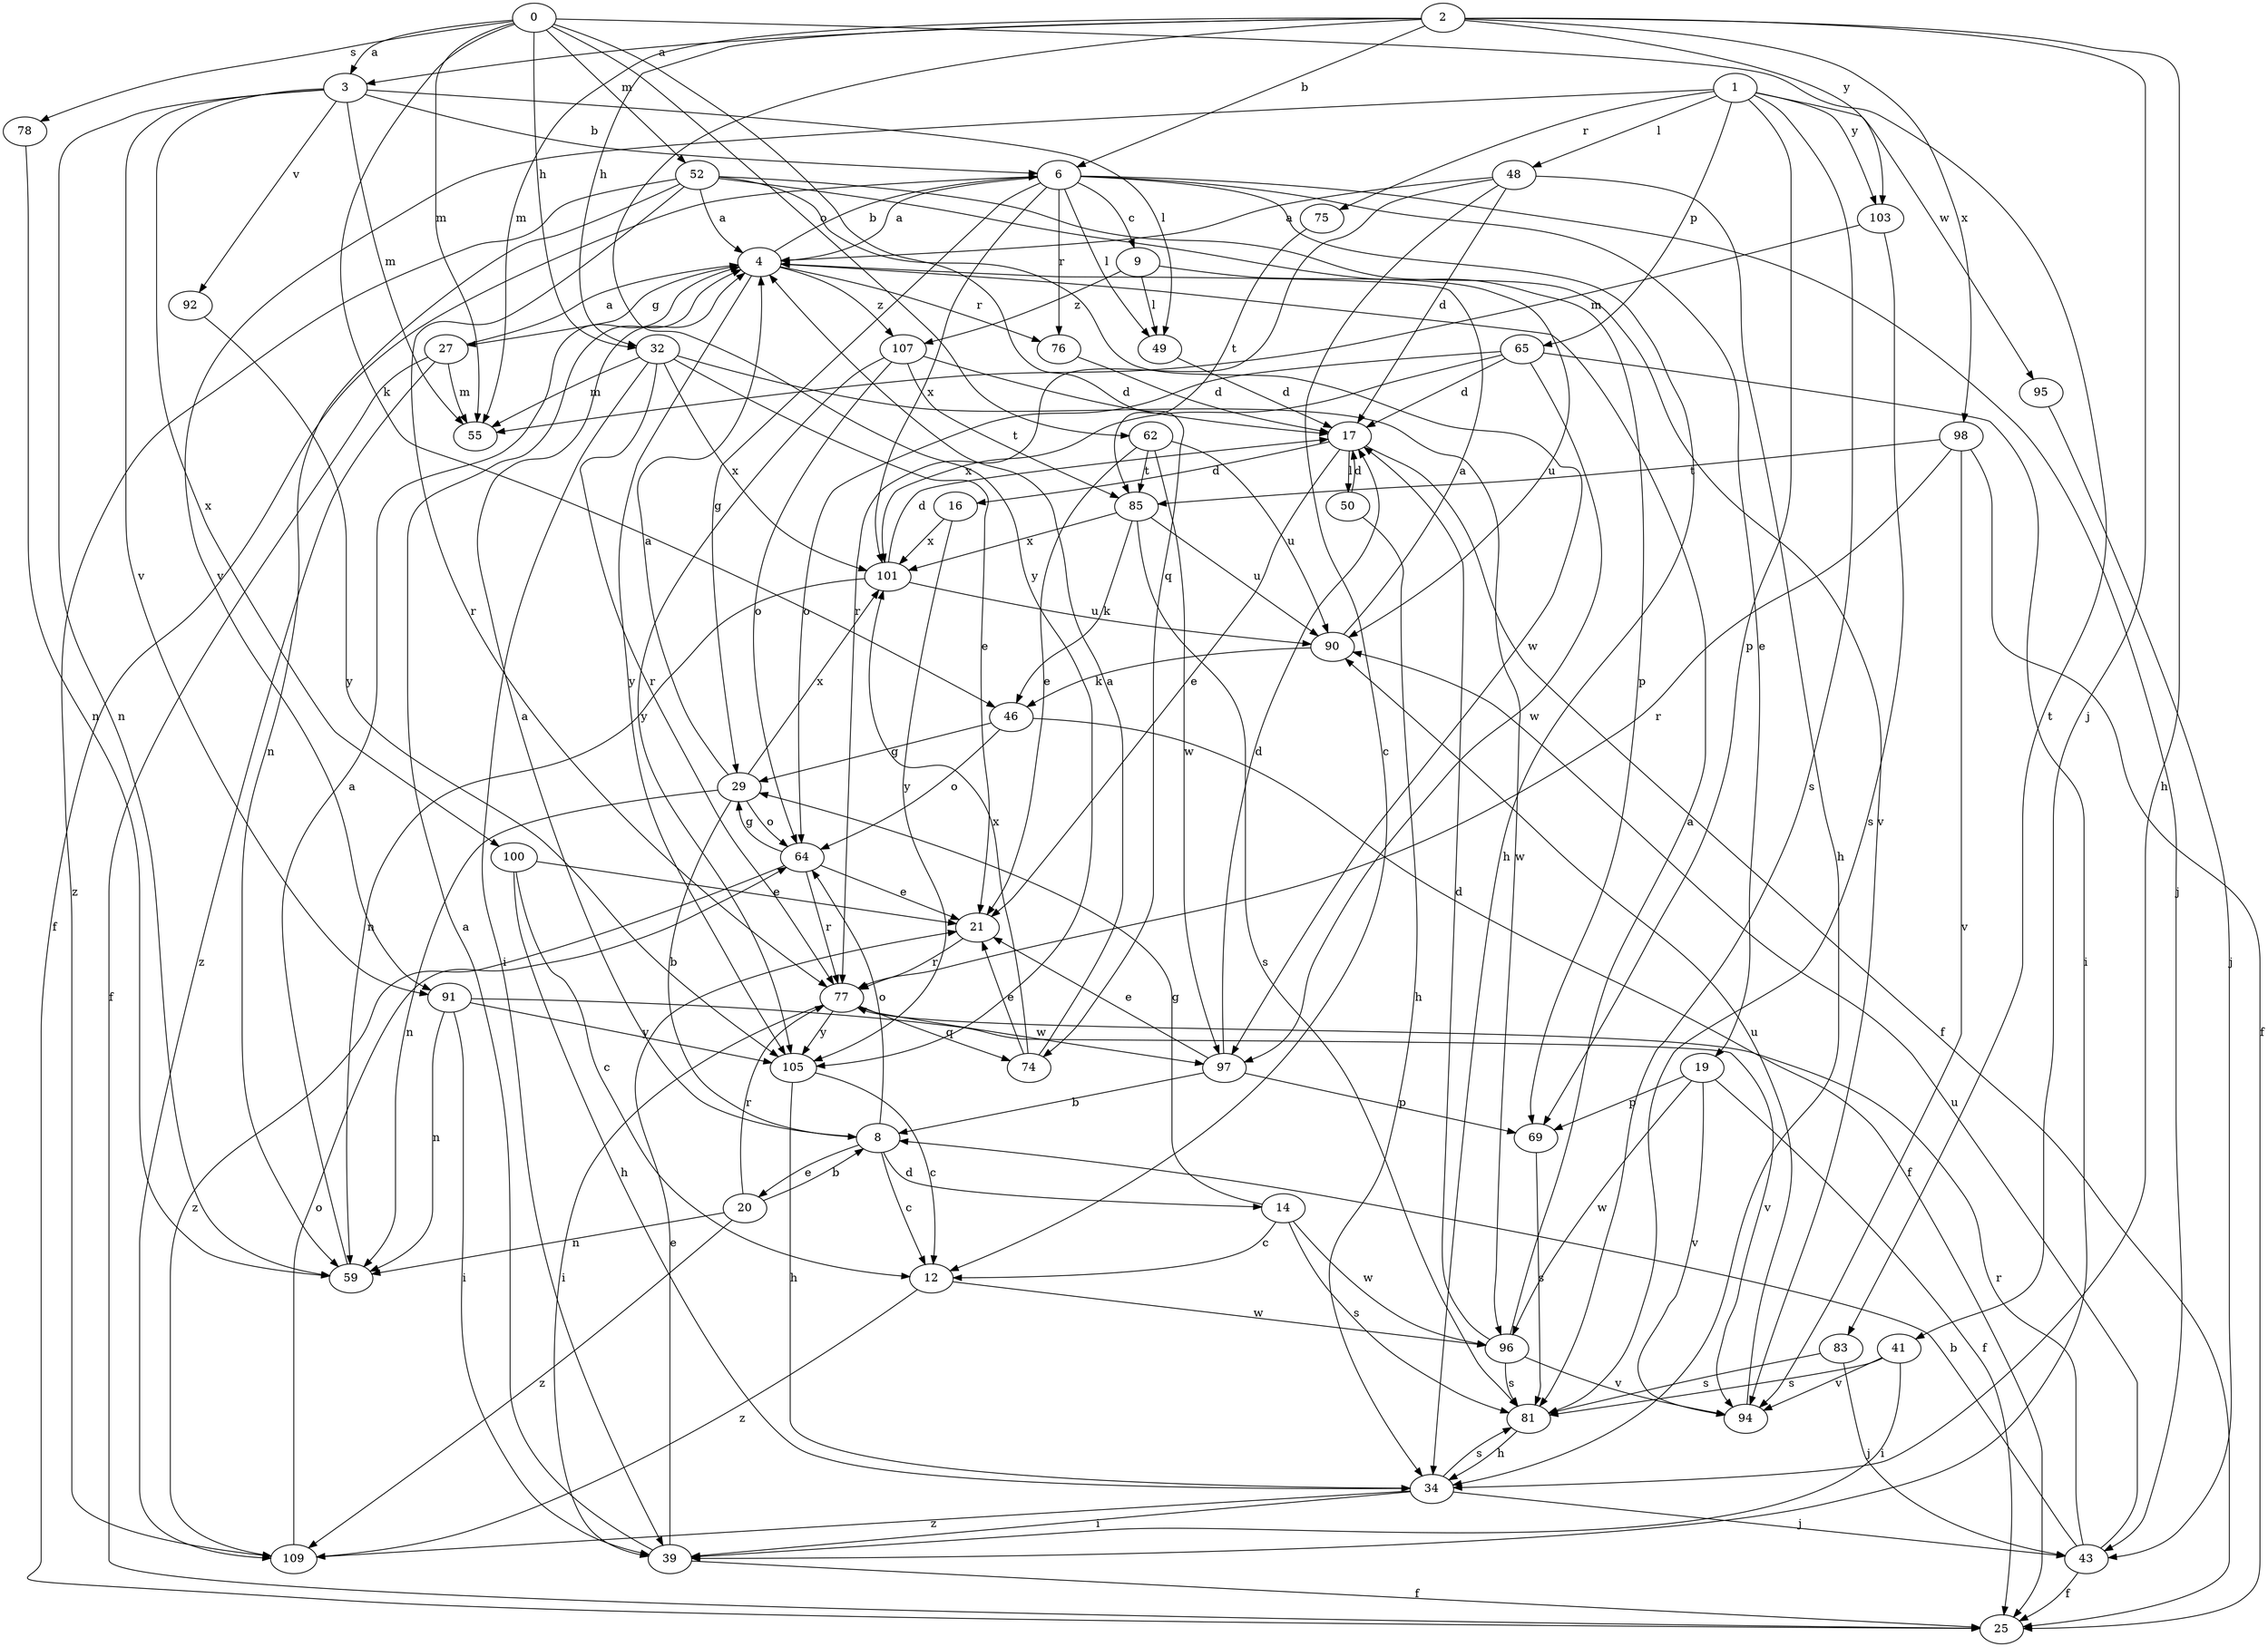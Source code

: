 strict digraph  {
0;
1;
2;
3;
4;
6;
8;
9;
12;
14;
16;
17;
19;
20;
21;
25;
27;
29;
32;
34;
39;
41;
43;
46;
48;
49;
50;
52;
55;
59;
62;
64;
65;
69;
74;
75;
76;
77;
78;
81;
83;
85;
90;
91;
92;
94;
95;
96;
97;
98;
100;
101;
103;
105;
107;
109;
0 -> 3  [label=a];
0 -> 32  [label=h];
0 -> 46  [label=k];
0 -> 52  [label=m];
0 -> 55  [label=m];
0 -> 62  [label=o];
0 -> 74  [label=q];
0 -> 78  [label=s];
0 -> 83  [label=t];
1 -> 48  [label=l];
1 -> 65  [label=p];
1 -> 69  [label=p];
1 -> 75  [label=r];
1 -> 81  [label=s];
1 -> 91  [label=v];
1 -> 95  [label=w];
1 -> 103  [label=y];
2 -> 3  [label=a];
2 -> 6  [label=b];
2 -> 32  [label=h];
2 -> 34  [label=h];
2 -> 41  [label=j];
2 -> 55  [label=m];
2 -> 98  [label=x];
2 -> 103  [label=y];
2 -> 105  [label=y];
3 -> 6  [label=b];
3 -> 49  [label=l];
3 -> 55  [label=m];
3 -> 59  [label=n];
3 -> 91  [label=v];
3 -> 92  [label=v];
3 -> 100  [label=x];
4 -> 6  [label=b];
4 -> 27  [label=g];
4 -> 76  [label=r];
4 -> 105  [label=y];
4 -> 107  [label=z];
6 -> 4  [label=a];
6 -> 9  [label=c];
6 -> 19  [label=e];
6 -> 25  [label=f];
6 -> 29  [label=g];
6 -> 34  [label=h];
6 -> 43  [label=j];
6 -> 49  [label=l];
6 -> 76  [label=r];
6 -> 101  [label=x];
8 -> 4  [label=a];
8 -> 12  [label=c];
8 -> 14  [label=d];
8 -> 20  [label=e];
8 -> 64  [label=o];
9 -> 49  [label=l];
9 -> 90  [label=u];
9 -> 107  [label=z];
12 -> 96  [label=w];
12 -> 109  [label=z];
14 -> 12  [label=c];
14 -> 29  [label=g];
14 -> 81  [label=s];
14 -> 96  [label=w];
16 -> 101  [label=x];
16 -> 105  [label=y];
17 -> 16  [label=d];
17 -> 21  [label=e];
17 -> 25  [label=f];
17 -> 50  [label=l];
19 -> 25  [label=f];
19 -> 69  [label=p];
19 -> 94  [label=v];
19 -> 96  [label=w];
20 -> 8  [label=b];
20 -> 59  [label=n];
20 -> 77  [label=r];
20 -> 109  [label=z];
21 -> 77  [label=r];
27 -> 4  [label=a];
27 -> 25  [label=f];
27 -> 55  [label=m];
27 -> 109  [label=z];
29 -> 4  [label=a];
29 -> 8  [label=b];
29 -> 59  [label=n];
29 -> 64  [label=o];
29 -> 101  [label=x];
32 -> 21  [label=e];
32 -> 39  [label=i];
32 -> 55  [label=m];
32 -> 77  [label=r];
32 -> 96  [label=w];
32 -> 101  [label=x];
34 -> 39  [label=i];
34 -> 43  [label=j];
34 -> 81  [label=s];
34 -> 109  [label=z];
39 -> 4  [label=a];
39 -> 21  [label=e];
39 -> 25  [label=f];
41 -> 39  [label=i];
41 -> 81  [label=s];
41 -> 94  [label=v];
43 -> 8  [label=b];
43 -> 25  [label=f];
43 -> 77  [label=r];
43 -> 90  [label=u];
46 -> 25  [label=f];
46 -> 29  [label=g];
46 -> 64  [label=o];
48 -> 4  [label=a];
48 -> 12  [label=c];
48 -> 17  [label=d];
48 -> 34  [label=h];
48 -> 77  [label=r];
49 -> 17  [label=d];
50 -> 17  [label=d];
50 -> 34  [label=h];
52 -> 4  [label=a];
52 -> 59  [label=n];
52 -> 69  [label=p];
52 -> 77  [label=r];
52 -> 94  [label=v];
52 -> 97  [label=w];
52 -> 109  [label=z];
59 -> 4  [label=a];
62 -> 21  [label=e];
62 -> 85  [label=t];
62 -> 90  [label=u];
62 -> 97  [label=w];
64 -> 21  [label=e];
64 -> 29  [label=g];
64 -> 77  [label=r];
64 -> 109  [label=z];
65 -> 17  [label=d];
65 -> 39  [label=i];
65 -> 64  [label=o];
65 -> 97  [label=w];
65 -> 101  [label=x];
69 -> 81  [label=s];
74 -> 4  [label=a];
74 -> 21  [label=e];
74 -> 101  [label=x];
75 -> 85  [label=t];
76 -> 17  [label=d];
77 -> 39  [label=i];
77 -> 74  [label=q];
77 -> 97  [label=w];
77 -> 105  [label=y];
78 -> 59  [label=n];
81 -> 34  [label=h];
83 -> 43  [label=j];
83 -> 81  [label=s];
85 -> 46  [label=k];
85 -> 81  [label=s];
85 -> 90  [label=u];
85 -> 101  [label=x];
90 -> 4  [label=a];
90 -> 46  [label=k];
91 -> 39  [label=i];
91 -> 59  [label=n];
91 -> 94  [label=v];
91 -> 105  [label=y];
92 -> 105  [label=y];
94 -> 90  [label=u];
95 -> 43  [label=j];
96 -> 4  [label=a];
96 -> 17  [label=d];
96 -> 81  [label=s];
96 -> 94  [label=v];
97 -> 8  [label=b];
97 -> 17  [label=d];
97 -> 21  [label=e];
97 -> 69  [label=p];
98 -> 25  [label=f];
98 -> 77  [label=r];
98 -> 85  [label=t];
98 -> 94  [label=v];
100 -> 12  [label=c];
100 -> 21  [label=e];
100 -> 34  [label=h];
101 -> 17  [label=d];
101 -> 59  [label=n];
101 -> 90  [label=u];
103 -> 55  [label=m];
103 -> 81  [label=s];
105 -> 12  [label=c];
105 -> 34  [label=h];
107 -> 17  [label=d];
107 -> 64  [label=o];
107 -> 85  [label=t];
107 -> 105  [label=y];
109 -> 64  [label=o];
}

